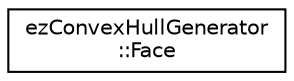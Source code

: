 digraph "Graphical Class Hierarchy"
{
 // LATEX_PDF_SIZE
  edge [fontname="Helvetica",fontsize="10",labelfontname="Helvetica",labelfontsize="10"];
  node [fontname="Helvetica",fontsize="10",shape=record];
  rankdir="LR";
  Node0 [label="ezConvexHullGenerator\l::Face",height=0.2,width=0.4,color="black", fillcolor="white", style="filled",URL="$d9/d13/structez_convex_hull_generator_1_1_face.htm",tooltip=" "];
}
